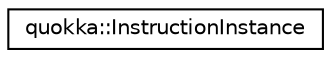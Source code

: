 digraph "Graphical Class Hierarchy"
{
 // LATEX_PDF_SIZE
  edge [fontname="Helvetica",fontsize="10",labelfontname="Helvetica",labelfontsize="10"];
  node [fontname="Helvetica",fontsize="10",shape=record];
  rankdir="LR";
  Node0 [label="quokka::InstructionInstance",height=0.2,width=0.4,color="black", fillcolor="white", style="filled",URL="$structquokka_1_1InstructionInstance.html",tooltip=" "];
}
